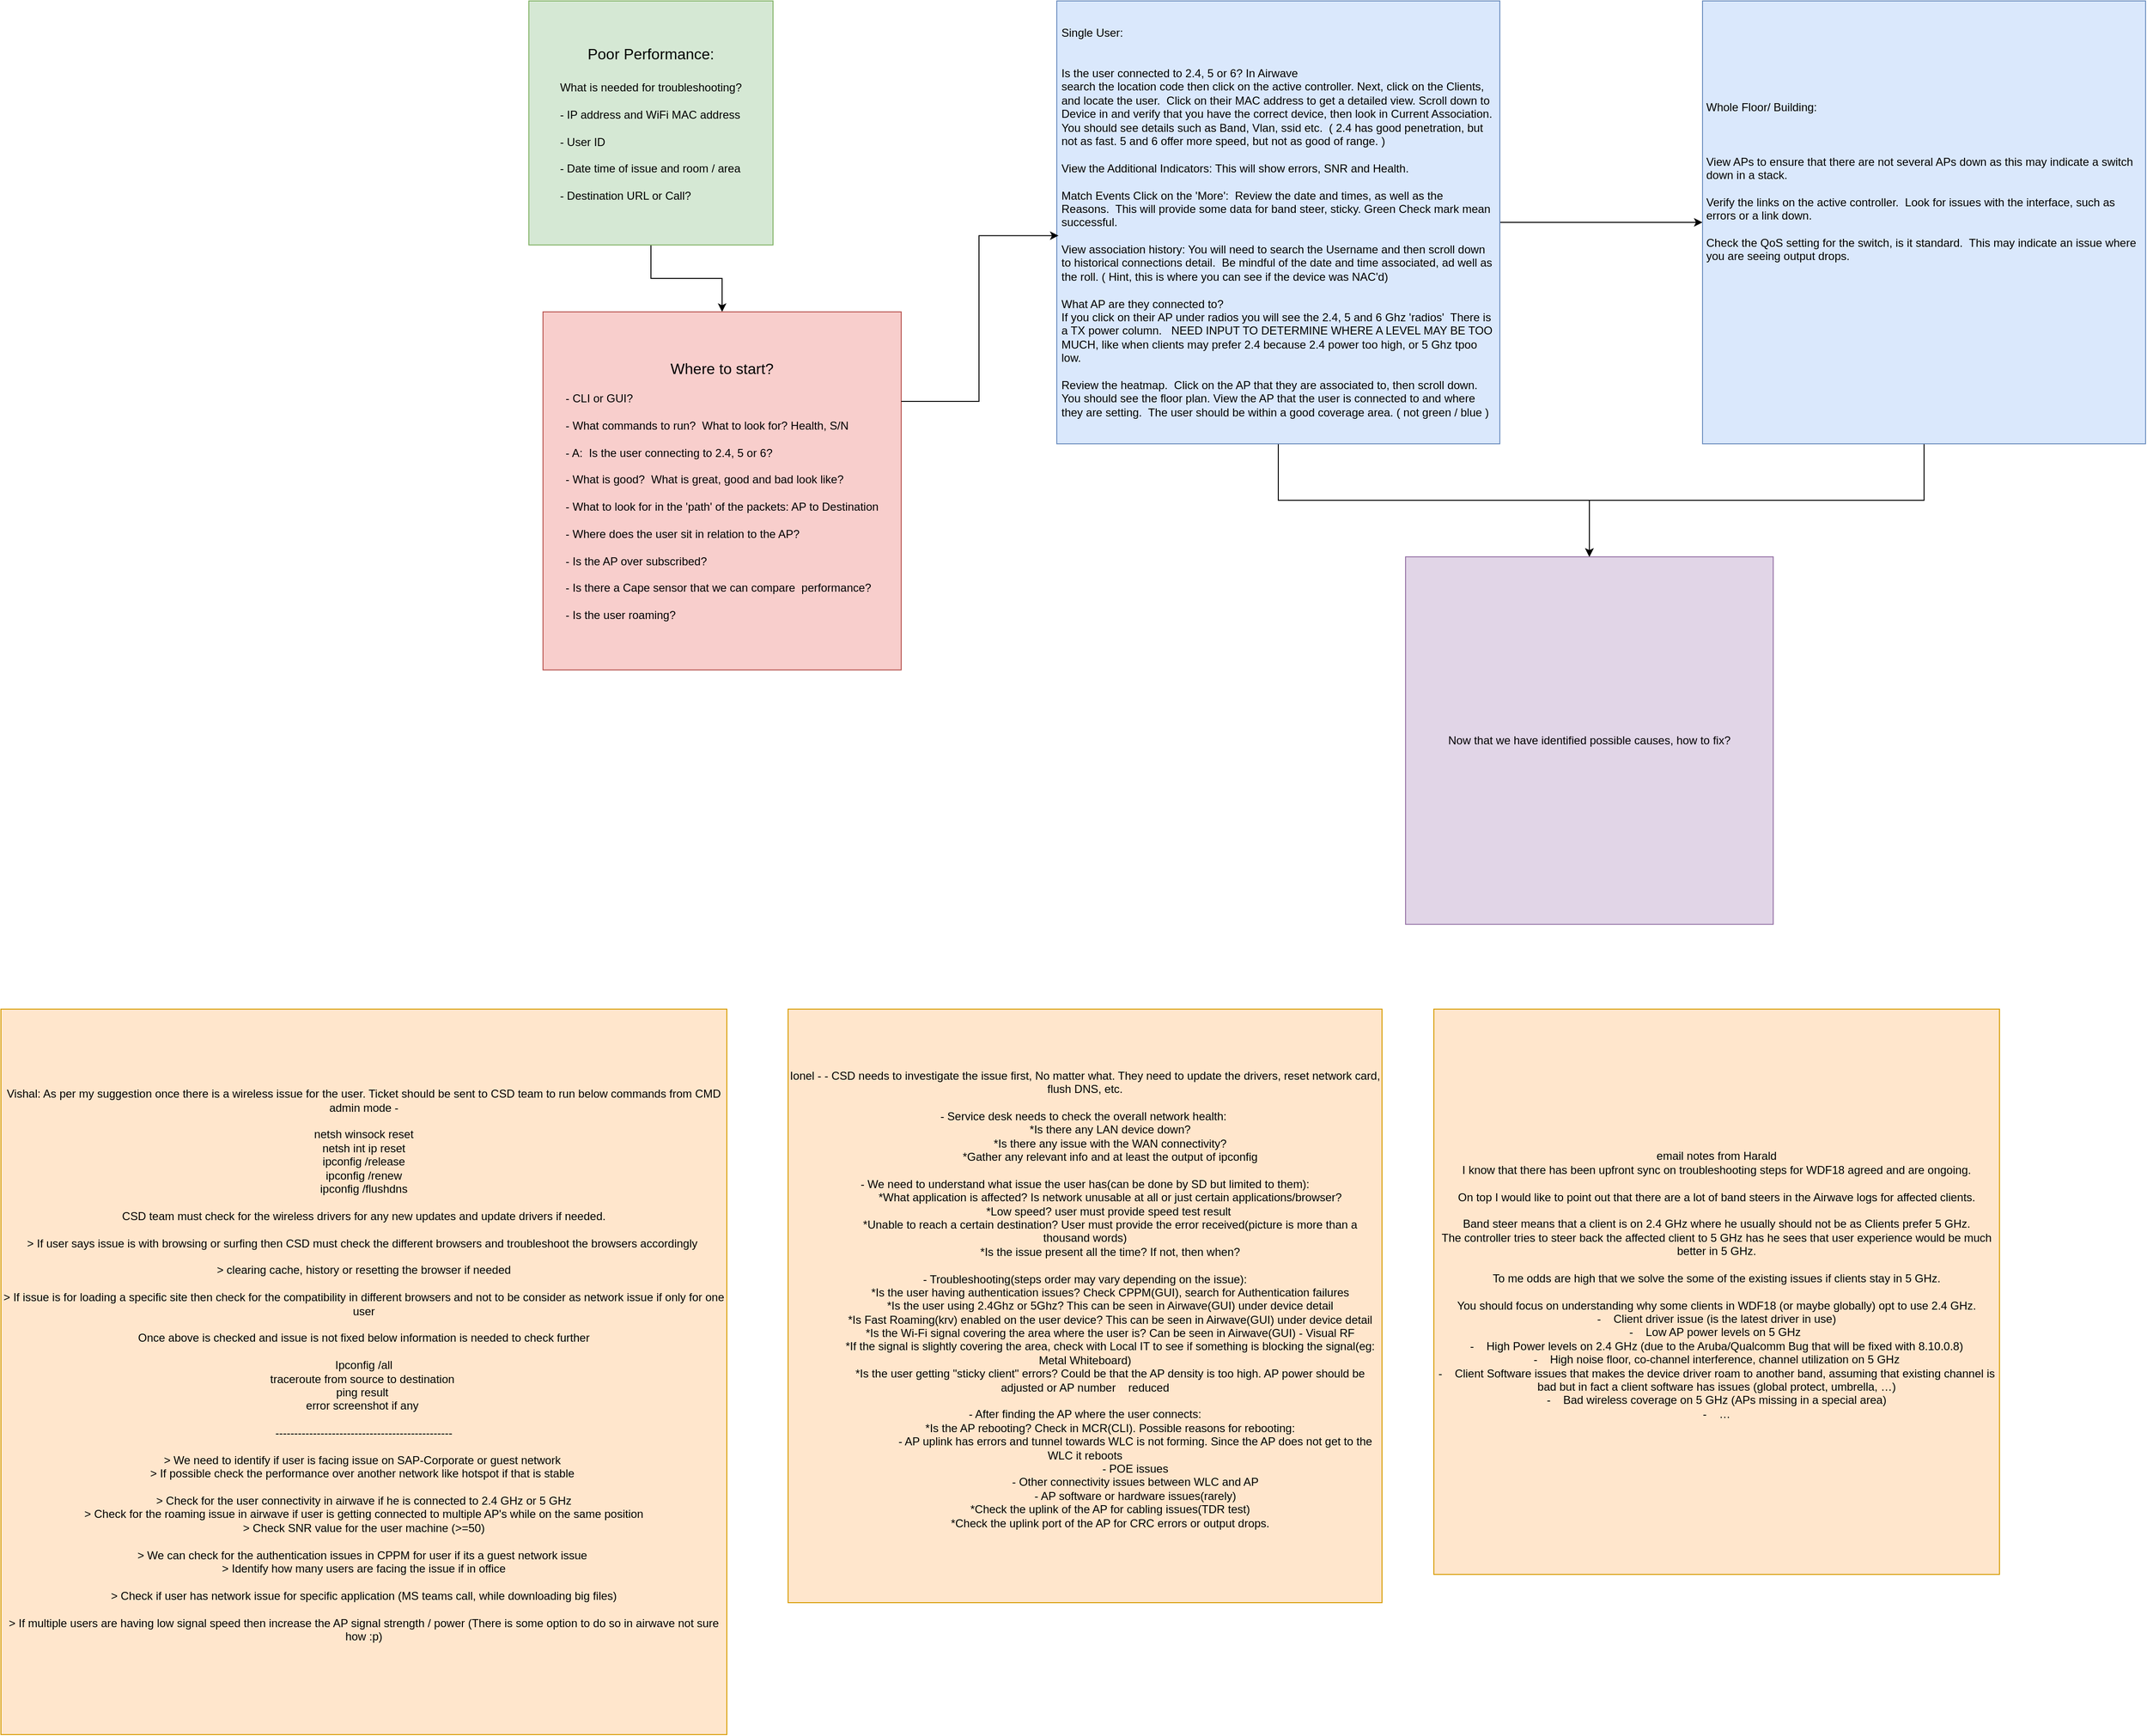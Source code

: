 <mxfile version="21.8.1" type="github">
  <diagram name="Page-1" id="cQSMZOdaGjakXPMoXrA6">
    <mxGraphModel dx="2832" dy="1076" grid="1" gridSize="10" guides="1" tooltips="1" connect="1" arrows="1" fold="1" page="1" pageScale="1" pageWidth="850" pageHeight="1100" math="0" shadow="0">
      <root>
        <mxCell id="0" />
        <mxCell id="1" parent="0" />
        <mxCell id="5-6rwgngDi2yn5blvio3-2" style="edgeStyle=orthogonalEdgeStyle;rounded=0;orthogonalLoop=1;jettySize=auto;html=1;" edge="1" parent="1" source="MekAlx0tApYiTAJFCrwZ-1" target="MekAlx0tApYiTAJFCrwZ-2">
          <mxGeometry relative="1" as="geometry" />
        </mxCell>
        <mxCell id="MekAlx0tApYiTAJFCrwZ-1" value="&lt;font style=&quot;font-size: 16px;&quot;&gt;Poor Performance:&lt;br&gt;&lt;br&gt;&lt;/font&gt;What is needed for troubleshooting?&lt;br&gt;&lt;br&gt;&lt;div style=&quot;text-align: left;&quot;&gt;&lt;span style=&quot;background-color: initial;&quot;&gt;- IP address and WiFi MAC address&lt;/span&gt;&lt;/div&gt;&lt;div style=&quot;text-align: left;&quot;&gt;&lt;span style=&quot;background-color: initial;&quot;&gt;&lt;br&gt;&lt;/span&gt;&lt;/div&gt;&lt;div style=&quot;text-align: left;&quot;&gt;&lt;span style=&quot;background-color: initial;&quot;&gt;- User ID&lt;/span&gt;&lt;/div&gt;&lt;div style=&quot;text-align: left;&quot;&gt;&lt;span style=&quot;background-color: initial;&quot;&gt;&lt;br&gt;&lt;/span&gt;&lt;/div&gt;&lt;div style=&quot;text-align: left;&quot;&gt;&lt;span style=&quot;background-color: initial;&quot;&gt;- Date time of issue and room / area&lt;/span&gt;&lt;/div&gt;&lt;div style=&quot;text-align: left;&quot;&gt;&lt;span style=&quot;background-color: initial;&quot;&gt;&lt;br&gt;&lt;/span&gt;&lt;/div&gt;&lt;div style=&quot;text-align: left;&quot;&gt;&lt;span style=&quot;background-color: initial;&quot;&gt;- Destination URL or Call?&lt;/span&gt;&lt;/div&gt;" style="whiteSpace=wrap;html=1;aspect=fixed;fillColor=#d5e8d4;strokeColor=#82b366;" parent="1" vertex="1">
          <mxGeometry x="30" y="30" width="259" height="259" as="geometry" />
        </mxCell>
        <mxCell id="MekAlx0tApYiTAJFCrwZ-10" style="edgeStyle=orthogonalEdgeStyle;rounded=0;orthogonalLoop=1;jettySize=auto;html=1;entryX=0.5;entryY=0;entryDx=0;entryDy=0;exitX=0.5;exitY=1;exitDx=0;exitDy=0;" parent="1" source="IrNqu5AW_3v1xc4edvsI-3" target="MekAlx0tApYiTAJFCrwZ-3" edge="1">
          <mxGeometry relative="1" as="geometry">
            <mxPoint x="370" y="480" as="targetPoint" />
            <mxPoint x="1120" y="370" as="sourcePoint" />
          </mxGeometry>
        </mxCell>
        <mxCell id="MekAlx0tApYiTAJFCrwZ-2" value="&lt;font style=&quot;font-size: 16px;&quot;&gt;Where to start? &lt;br&gt;&lt;/font&gt;&lt;br&gt;&lt;div style=&quot;text-align: left;&quot;&gt;&lt;span style=&quot;background-color: initial;&quot;&gt;- CLI or GUI?&lt;/span&gt;&lt;/div&gt;&lt;div style=&quot;text-align: left;&quot;&gt;&lt;span style=&quot;background-color: initial;&quot;&gt;&lt;br&gt;&lt;/span&gt;&lt;/div&gt;&lt;div style=&quot;text-align: left;&quot;&gt;&lt;span style=&quot;background-color: initial;&quot;&gt;- What commands to run?&amp;nbsp; What to look for? Health, S/N&lt;/span&gt;&lt;/div&gt;&lt;div style=&quot;text-align: left;&quot;&gt;&lt;span style=&quot;background-color: initial;&quot;&gt;&lt;br&gt;&lt;/span&gt;&lt;/div&gt;&lt;div style=&quot;text-align: left;&quot;&gt;&lt;span style=&quot;background-color: initial;&quot;&gt;- A:&amp;nbsp; Is the user connecting to 2.4, 5 or 6?&amp;nbsp;&lt;/span&gt;&lt;/div&gt;&lt;div style=&quot;text-align: left;&quot;&gt;&lt;br&gt;&lt;/div&gt;&lt;div style=&quot;text-align: left;&quot;&gt;&lt;span style=&quot;background-color: initial;&quot;&gt;- What is good?&amp;nbsp; What is great, good and bad look like?&lt;/span&gt;&lt;/div&gt;&lt;div style=&quot;text-align: left;&quot;&gt;&lt;br&gt;&lt;/div&gt;&lt;div style=&quot;text-align: left;&quot;&gt;&lt;span style=&quot;background-color: initial;&quot;&gt;- What to look for in the &#39;path&#39; of the packets: AP to Destination&lt;/span&gt;&lt;/div&gt;&lt;div style=&quot;text-align: left;&quot;&gt;&lt;span style=&quot;background-color: initial;&quot;&gt;&lt;br&gt;&lt;/span&gt;&lt;/div&gt;&lt;div style=&quot;text-align: left;&quot;&gt;&lt;span style=&quot;background-color: initial;&quot;&gt;- Where does the user sit in relation to the AP?&lt;/span&gt;&lt;/div&gt;&lt;div style=&quot;text-align: left;&quot;&gt;&lt;span style=&quot;background-color: initial;&quot;&gt;&lt;br&gt;&lt;/span&gt;&lt;/div&gt;&lt;div style=&quot;text-align: left;&quot;&gt;&lt;span style=&quot;background-color: initial;&quot;&gt;- Is the AP over subscribed?&lt;/span&gt;&lt;/div&gt;&lt;div style=&quot;text-align: left;&quot;&gt;&lt;span style=&quot;background-color: initial;&quot;&gt;&lt;br&gt;&lt;/span&gt;&lt;/div&gt;&lt;div style=&quot;text-align: left;&quot;&gt;&lt;span style=&quot;background-color: initial;&quot;&gt;- Is there a Cape sensor that we can compare&amp;nbsp; performance?&lt;/span&gt;&lt;/div&gt;&lt;div style=&quot;text-align: left;&quot;&gt;&lt;span style=&quot;background-color: initial;&quot;&gt;&lt;br&gt;&lt;/span&gt;&lt;/div&gt;&lt;div style=&quot;text-align: left;&quot;&gt;&lt;span style=&quot;background-color: initial;&quot;&gt;- Is the user roaming?&lt;/span&gt;&lt;/div&gt;" style="whiteSpace=wrap;html=1;aspect=fixed;fillColor=#f8cecc;strokeColor=#b85450;" parent="1" vertex="1">
          <mxGeometry x="45" y="360" width="380" height="380" as="geometry" />
        </mxCell>
        <mxCell id="MekAlx0tApYiTAJFCrwZ-3" value="Now that we have identified possible causes, how to fix?" style="whiteSpace=wrap;html=1;aspect=fixed;fillColor=#e1d5e7;strokeColor=#9673a6;" parent="1" vertex="1">
          <mxGeometry x="960" y="620" width="390" height="390" as="geometry" />
        </mxCell>
        <mxCell id="Bwl99SugZf0QZCcyl1GP-1" value="&lt;div&gt;Vishal: As per my suggestion once there is a wireless issue for the user. Ticket should be sent to CSD team to run below commands from CMD admin mode -&lt;/div&gt;&lt;div&gt;&lt;br&gt;&lt;/div&gt;&lt;div&gt;netsh winsock reset&lt;/div&gt;&lt;div&gt;netsh int ip reset&lt;/div&gt;&lt;div&gt;ipconfig /release&lt;/div&gt;&lt;div&gt;ipconfig /renew&lt;/div&gt;&lt;div&gt;ipconfig /flushdns&lt;/div&gt;&lt;div&gt;&lt;br&gt;&lt;/div&gt;&lt;div&gt;CSD team must check for the wireless drivers for any new updates and update drivers if needed.&lt;/div&gt;&lt;div&gt;&lt;br&gt;&lt;/div&gt;&lt;div&gt;&amp;gt; If user says issue is with browsing or surfing then CSD must check the different browsers and troubleshoot the browsers accordingly&amp;nbsp;&lt;/div&gt;&lt;div&gt;&lt;br&gt;&lt;/div&gt;&lt;div&gt;&amp;gt; clearing cache, history or resetting the browser if needed&lt;/div&gt;&lt;div&gt;&lt;br&gt;&lt;/div&gt;&lt;div&gt;&amp;gt; If issue is for loading a specific site then check for the compatibility in different browsers and not to be consider as network issue if only for one user&lt;/div&gt;&lt;div&gt;&lt;br&gt;&lt;/div&gt;&lt;div&gt;Once above is checked and issue is not fixed below information is needed to check further&lt;/div&gt;&lt;div&gt;&lt;br&gt;&lt;/div&gt;&lt;div&gt;Ipconfig /all&lt;/div&gt;&lt;div&gt;traceroute from source to destination&amp;nbsp;&lt;/div&gt;&lt;div&gt;ping result&amp;nbsp;&lt;/div&gt;&lt;div&gt;error screenshot if any&amp;nbsp;&lt;/div&gt;&lt;div&gt;&lt;br&gt;&lt;/div&gt;&lt;div&gt;-----------------------------------------------&lt;/div&gt;&lt;div&gt;&lt;br&gt;&lt;/div&gt;&lt;div&gt;&amp;gt; We need to identify if user is facing issue on SAP-Corporate or guest network&amp;nbsp;&lt;/div&gt;&lt;div&gt;&amp;gt; If possible check the performance over another network like hotspot if that is stable&amp;nbsp;&lt;/div&gt;&lt;div&gt;&lt;br&gt;&lt;/div&gt;&lt;div&gt;&amp;gt; Check for the user connectivity in airwave if he is connected to 2.4 GHz or 5 GHz&lt;/div&gt;&lt;div&gt;&amp;gt; Check for the roaming issue in airwave if user is getting connected to multiple AP&#39;s while on the same position&lt;/div&gt;&lt;div&gt;&amp;gt; Check SNR value for the user machine (&amp;gt;=50)&lt;/div&gt;&lt;div&gt;&lt;br&gt;&lt;/div&gt;&lt;div&gt;&amp;gt; We can check for the authentication issues in CPPM for user if its a guest network issue&amp;nbsp;&lt;/div&gt;&lt;div&gt;&amp;gt; Identify how many users are facing the issue if in office&lt;/div&gt;&lt;div&gt;&lt;br&gt;&lt;/div&gt;&lt;div&gt;&amp;gt; Check if user has network issue for specific application (MS teams call, while downloading big files)&lt;/div&gt;&lt;div&gt;&lt;br&gt;&lt;/div&gt;&lt;div&gt;&amp;gt; If multiple users are having low signal speed then increase the AP signal strength / power (There is some option to do so in airwave not sure how :p)&lt;/div&gt;&lt;div&gt;&lt;br&gt;&lt;/div&gt;" style="whiteSpace=wrap;html=1;aspect=fixed;fillColor=#ffe6cc;strokeColor=#d79b00;" parent="1" vertex="1">
          <mxGeometry x="-530" y="1100" width="770" height="770" as="geometry" />
        </mxCell>
        <mxCell id="Bwl99SugZf0QZCcyl1GP-2" value="Ionel -&amp;nbsp;- CSD needs to investigate the issue first, No matter what. They need to update the drivers, reset network card, flush DNS, etc.&lt;div&gt;&lt;br&gt;&lt;/div&gt;&lt;div&gt;- Service desk needs to check the overall network health:&amp;nbsp;&lt;/div&gt;&lt;div&gt;&amp;nbsp; &amp;nbsp; &amp;nbsp; &amp;nbsp; &amp;nbsp; &amp;nbsp; &amp;nbsp; &amp;nbsp; *Is there any LAN device down?&lt;/div&gt;&lt;div&gt;&amp;nbsp; &amp;nbsp; &amp;nbsp; &amp;nbsp; &amp;nbsp; &amp;nbsp; &amp;nbsp; &amp;nbsp; *Is there any issue with the WAN connectivity?&lt;/div&gt;&lt;div&gt;&amp;nbsp; &amp;nbsp; &amp;nbsp; &amp;nbsp; &amp;nbsp; &amp;nbsp; &amp;nbsp; &amp;nbsp; *Gather any relevant info and at least the output of ipconfig&lt;/div&gt;&lt;div&gt;&lt;br&gt;&lt;/div&gt;&lt;div&gt;- We need to understand what issue the user has(can be done by SD but limited to them):&lt;/div&gt;&lt;div&gt;&amp;nbsp; &amp;nbsp; &amp;nbsp; &amp;nbsp; &amp;nbsp; &amp;nbsp; &amp;nbsp; &amp;nbsp; *What application is affected? Is network unusable at all or just certain applications/browser?&lt;/div&gt;&lt;div&gt;&amp;nbsp; &amp;nbsp; &amp;nbsp; &amp;nbsp; &amp;nbsp; &amp;nbsp; &amp;nbsp; &amp;nbsp;*Low speed? user must provide speed test result&lt;/div&gt;&lt;div&gt;&amp;nbsp; &amp;nbsp; &amp;nbsp; &amp;nbsp; &amp;nbsp; &amp;nbsp; &amp;nbsp; &amp;nbsp; *Unable to reach a certain destination? User must provide the error received(picture is more than a thousand words)&lt;/div&gt;&lt;div&gt;&amp;nbsp; &amp;nbsp; &amp;nbsp; &amp;nbsp; &amp;nbsp; &amp;nbsp; &amp;nbsp; &amp;nbsp; *Is the issue present all the time? If not, then when?&lt;/div&gt;&lt;div&gt;&lt;br&gt;&lt;/div&gt;&lt;div&gt;- Troubleshooting(steps order may vary depending on the issue):&lt;/div&gt;&lt;div&gt;&amp;nbsp; &amp;nbsp; &amp;nbsp; &amp;nbsp; &amp;nbsp; &amp;nbsp; &amp;nbsp; &amp;nbsp; *Is the user having authentication issues? Check CPPM(GUI), search for Authentication failures&lt;/div&gt;&lt;div&gt;&amp;nbsp; &amp;nbsp; &amp;nbsp; &amp;nbsp; &amp;nbsp; &amp;nbsp; &amp;nbsp; &amp;nbsp; *Is the user using 2.4Ghz or 5Ghz? This can be seen in Airwave(GUI) under device detail&lt;/div&gt;&lt;div&gt;&amp;nbsp; &amp;nbsp; &amp;nbsp; &amp;nbsp; &amp;nbsp; &amp;nbsp; &amp;nbsp; &amp;nbsp; *Is Fast Roaming(krv) enabled on the user device? This can be seen in Airwave(GUI) under device detail&lt;/div&gt;&lt;div&gt;&amp;nbsp; &amp;nbsp; &amp;nbsp; &amp;nbsp; &amp;nbsp; &amp;nbsp; &amp;nbsp; &amp;nbsp; *Is the Wi-Fi signal covering the area where the user is? Can be seen in Airwave(GUI) - Visual RF&lt;/div&gt;&lt;div&gt;&amp;nbsp; &amp;nbsp; &amp;nbsp; &amp;nbsp; &amp;nbsp; &amp;nbsp; &amp;nbsp; &amp;nbsp; *If the signal is slightly covering the area, check with Local IT to see if something is blocking the signal(eg: Metal Whiteboard)&lt;/div&gt;&lt;div&gt;&amp;nbsp; &amp;nbsp; &amp;nbsp; &amp;nbsp; &amp;nbsp; &amp;nbsp; &amp;nbsp; &amp;nbsp; *Is the user getting &quot;sticky client&quot; errors? Could be that the AP density is too high. AP power should be adjusted or AP number&amp;nbsp; &amp;nbsp; reduced&lt;/div&gt;&lt;div&gt;&lt;br&gt;&lt;/div&gt;&lt;div&gt;- After finding the AP where the user connects:&lt;/div&gt;&lt;div&gt;&amp;nbsp; &amp;nbsp; &amp;nbsp; &amp;nbsp; &amp;nbsp; &amp;nbsp; &amp;nbsp; &amp;nbsp; *Is the AP rebooting? Check in MCR(CLI). Possible reasons for rebooting:&lt;/div&gt;&lt;div&gt;&amp;nbsp; &amp;nbsp; &amp;nbsp; &amp;nbsp; &amp;nbsp; &amp;nbsp; &amp;nbsp; &amp;nbsp; &amp;nbsp; &amp;nbsp; &amp;nbsp; &amp;nbsp; &amp;nbsp; &amp;nbsp; &amp;nbsp; &amp;nbsp; - AP uplink has errors and tunnel towards WLC is not forming. Since the AP does not get to the WLC it reboots&lt;/div&gt;&lt;div&gt;&amp;nbsp; &amp;nbsp; &amp;nbsp; &amp;nbsp; &amp;nbsp; &amp;nbsp; &amp;nbsp; &amp;nbsp; &amp;nbsp; &amp;nbsp; &amp;nbsp; &amp;nbsp; &amp;nbsp; &amp;nbsp; &amp;nbsp; &amp;nbsp; - POE issues&lt;/div&gt;&lt;div&gt;&amp;nbsp; &amp;nbsp; &amp;nbsp; &amp;nbsp; &amp;nbsp; &amp;nbsp; &amp;nbsp; &amp;nbsp; &amp;nbsp; &amp;nbsp; &amp;nbsp; &amp;nbsp; &amp;nbsp; &amp;nbsp; &amp;nbsp; &amp;nbsp; - Other connectivity issues between WLC and AP&lt;/div&gt;&lt;div&gt;&amp;nbsp; &amp;nbsp; &amp;nbsp; &amp;nbsp; &amp;nbsp; &amp;nbsp; &amp;nbsp; &amp;nbsp; &amp;nbsp; &amp;nbsp; &amp;nbsp; &amp;nbsp; &amp;nbsp; &amp;nbsp; &amp;nbsp; &amp;nbsp; - AP software or hardware issues(rarely)&lt;/div&gt;&lt;div&gt;&amp;nbsp; &amp;nbsp; &amp;nbsp; &amp;nbsp; &amp;nbsp; &amp;nbsp; &amp;nbsp; &amp;nbsp; *Check the uplink of the AP for cabling issues(TDR test)&lt;/div&gt;&lt;div&gt;&amp;nbsp; &amp;nbsp; &amp;nbsp; &amp;nbsp; &amp;nbsp; &amp;nbsp; &amp;nbsp; &amp;nbsp; *Check the uplink port of the AP for CRC errors or output drops.&lt;/div&gt;&lt;div&gt;&lt;br&gt;&lt;/div&gt;" style="whiteSpace=wrap;html=1;aspect=fixed;fillColor=#ffe6cc;strokeColor=#d79b00;" parent="1" vertex="1">
          <mxGeometry x="305" y="1100" width="630" height="630" as="geometry" />
        </mxCell>
        <mxCell id="IrNqu5AW_3v1xc4edvsI-1" value="email notes from Harald&lt;br&gt;&lt;div&gt;I know that there has been upfront sync on troubleshooting steps for WDF18 agreed and are ongoing.&lt;/div&gt;&lt;div&gt;&lt;br&gt;&lt;/div&gt;&lt;div&gt;On top I would like to point out that there are a lot of band steers in the Airwave logs for affected clients.&lt;/div&gt;&lt;div&gt;&lt;br&gt;&lt;/div&gt;&lt;div&gt;Band steer means that a client is on 2.4 GHz where he usually should not be as Clients prefer 5 GHz.&lt;/div&gt;&lt;div&gt;The controller tries to steer back the affected client to 5 GHz has he sees that user experience would be much better in 5 GHz.&lt;/div&gt;&lt;div&gt;&lt;br&gt;&lt;/div&gt;&lt;div&gt;To me odds are high that we solve the some of the existing issues if clients stay in 5 GHz.&lt;/div&gt;&lt;div&gt;&lt;br&gt;&lt;/div&gt;&lt;div&gt;You should focus on understanding why some clients in WDF18 (or maybe globally) opt to use 2.4 GHz.&lt;/div&gt;&lt;div&gt;-&lt;span style=&quot;white-space: pre;&quot;&gt;&amp;nbsp;&amp;nbsp;&amp;nbsp;&amp;nbsp;&lt;/span&gt;Client driver issue (is the latest driver in use)&lt;/div&gt;&lt;div&gt;-&lt;span style=&quot;&quot;&gt;&lt;span style=&quot;white-space: pre;&quot;&gt;&amp;nbsp;&amp;nbsp;&amp;nbsp;&amp;nbsp;&lt;/span&gt;&lt;/span&gt;Low AP power levels on 5 GHz&amp;nbsp;&lt;/div&gt;&lt;div&gt;-&lt;span style=&quot;&quot;&gt;&lt;span style=&quot;white-space: pre;&quot;&gt;&amp;nbsp;&amp;nbsp;&amp;nbsp;&amp;nbsp;&lt;/span&gt;&lt;/span&gt;High Power levels on 2.4 GHz (due to the Aruba/Qualcomm Bug that will be fixed with 8.10.0.8)&lt;/div&gt;&lt;div&gt;-&lt;span style=&quot;&quot;&gt;&lt;span style=&quot;white-space: pre;&quot;&gt;&amp;nbsp;&amp;nbsp;&amp;nbsp;&amp;nbsp;&lt;/span&gt;&lt;/span&gt;High noise floor, co-channel interference, channel utilization on 5 GHz&lt;/div&gt;&lt;div&gt;-&lt;span style=&quot;&quot;&gt;&lt;span style=&quot;white-space: pre;&quot;&gt;&amp;nbsp;&amp;nbsp;&amp;nbsp;&amp;nbsp;&lt;/span&gt;&lt;/span&gt;Client Software issues that makes the device driver roam to another band, assuming that existing channel is bad but in fact a client software has issues (global protect, umbrella, …)&lt;/div&gt;&lt;div&gt;-&lt;span style=&quot;&quot;&gt;&lt;span style=&quot;white-space: pre;&quot;&gt;&amp;nbsp;&amp;nbsp;&amp;nbsp;&amp;nbsp;&lt;/span&gt;&lt;/span&gt;Bad wireless coverage on 5 GHz (APs missing in a special area)&lt;/div&gt;&lt;div&gt;-&lt;span style=&quot;&quot;&gt;&lt;span style=&quot;white-space: pre;&quot;&gt;&amp;nbsp;&amp;nbsp;&amp;nbsp;&amp;nbsp;&lt;/span&gt;&lt;/span&gt;…&lt;/div&gt;&lt;div&gt;&lt;br&gt;&lt;/div&gt;" style="whiteSpace=wrap;html=1;aspect=fixed;fillColor=#ffe6cc;strokeColor=#d79b00;" parent="1" vertex="1">
          <mxGeometry x="990" y="1100" width="600" height="600" as="geometry" />
        </mxCell>
        <mxCell id="5-6rwgngDi2yn5blvio3-1" style="edgeStyle=orthogonalEdgeStyle;rounded=0;orthogonalLoop=1;jettySize=auto;html=1;" edge="1" parent="1" source="IrNqu5AW_3v1xc4edvsI-3" target="IrNqu5AW_3v1xc4edvsI-5">
          <mxGeometry relative="1" as="geometry" />
        </mxCell>
        <mxCell id="IrNqu5AW_3v1xc4edvsI-3" value="&lt;blockquote style=&quot;margin: 0 0 0 40px; border: none; padding: 0px;&quot;&gt;&lt;/blockquote&gt;&lt;span style=&quot;background-color: initial;&quot;&gt;Single User:&amp;nbsp;&amp;nbsp;&lt;br&gt;&lt;br&gt;&lt;br&gt;Is the user connected to 2.4, 5 or 6? In Airwave&lt;/span&gt;&lt;br&gt;search the location code then click on the active controller. Next, click on the Clients, and locate the user.&amp;nbsp; Click on their MAC address to get a detailed view. Scroll down to Device in and verify that you have the correct device, then look in Current Association. You should see details such as Band, Vlan, ssid etc.&amp;nbsp; ( 2.4 has good penetration, but not as fast. 5 and 6 offer more speed, but not as good of range. )&lt;br&gt;&lt;br&gt;View the Additional Indicators: This will show errors, SNR and Health.&lt;br&gt;&lt;br&gt;Match Events Click on the &#39;More&#39;:&amp;nbsp; Review the date and times, as well as the Reasons.&amp;nbsp; This will provide some data for band steer, sticky. Green Check mark mean successful.&amp;nbsp;&lt;br&gt;&lt;br&gt;View association history: You will need to search the Username and then scroll down to historical connections detail.&amp;nbsp; Be mindful of the date and time associated, ad well as the roll. ( Hint, this is where you can see if the device was NAC&#39;d)&lt;br&gt;&lt;br&gt;What AP are they connected to?&amp;nbsp;&lt;br&gt;If you click on their AP under radios you will see the 2.4, 5 and 6 Ghz &#39;radios&#39;&amp;nbsp; There is a TX power column.&amp;nbsp; &amp;nbsp;NEED INPUT TO DETERMINE WHERE A LEVEL MAY BE TOO MUCH, like when clients may prefer 2.4 because 2.4 power too high, or 5 Ghz tpoo low.&amp;nbsp;&lt;br&gt;&lt;br&gt;Review the heatmap.&amp;nbsp; Click on the AP that they are associated to, then scroll down.&amp;nbsp; You should see the floor plan. View the AP that the user is connected to and where they are setting.&amp;nbsp; The user should be within a good coverage area. ( not green / blue )" style="whiteSpace=wrap;html=1;aspect=fixed;fillColor=#dae8fc;strokeColor=#6c8ebf;align=left;perimeterSpacing=0;spacingLeft=3;spacingRight=3;" parent="1" vertex="1">
          <mxGeometry x="590" y="30" width="470" height="470" as="geometry" />
        </mxCell>
        <mxCell id="IrNqu5AW_3v1xc4edvsI-4" style="edgeStyle=orthogonalEdgeStyle;rounded=0;orthogonalLoop=1;jettySize=auto;html=1;entryX=0.004;entryY=0.53;entryDx=0;entryDy=0;entryPerimeter=0;exitX=1;exitY=0.25;exitDx=0;exitDy=0;" parent="1" source="MekAlx0tApYiTAJFCrwZ-2" target="IrNqu5AW_3v1xc4edvsI-3" edge="1">
          <mxGeometry relative="1" as="geometry" />
        </mxCell>
        <mxCell id="5-6rwgngDi2yn5blvio3-3" style="edgeStyle=orthogonalEdgeStyle;rounded=0;orthogonalLoop=1;jettySize=auto;html=1;" edge="1" parent="1" source="IrNqu5AW_3v1xc4edvsI-5" target="MekAlx0tApYiTAJFCrwZ-3">
          <mxGeometry relative="1" as="geometry" />
        </mxCell>
        <mxCell id="IrNqu5AW_3v1xc4edvsI-5" value="&lt;div style=&quot;text-align: left;&quot;&gt;&lt;span style=&quot;background-color: initial;&quot;&gt;Whole Floor/ Building:&amp;nbsp;&lt;/span&gt;&lt;/div&gt;&lt;div style=&quot;text-align: left;&quot;&gt;&lt;span style=&quot;background-color: initial;&quot;&gt;&lt;br&gt;&lt;/span&gt;&lt;/div&gt;&lt;div style=&quot;text-align: left;&quot;&gt;&lt;span style=&quot;background-color: initial;&quot;&gt;&lt;br&gt;&lt;/span&gt;&lt;/div&gt;&lt;div style=&quot;text-align: left;&quot;&gt;&lt;span style=&quot;background-color: initial;&quot;&gt;&lt;br&gt;&lt;/span&gt;&lt;/div&gt;&lt;div style=&quot;text-align: left;&quot;&gt;&lt;span style=&quot;background-color: initial;&quot;&gt;View APs to ensure that there are not several APs down as this may indicate a switch down in a stack.&amp;nbsp;&lt;/span&gt;&lt;/div&gt;&lt;div style=&quot;text-align: left;&quot;&gt;&lt;span style=&quot;background-color: initial;&quot;&gt;&lt;br&gt;&lt;/span&gt;&lt;/div&gt;&lt;span style=&quot;orphans: 2; text-indent: 0px; widows: 2; text-decoration-thickness: initial; text-decoration-style: initial; text-decoration-color: initial; float: none; display: inline !important;&quot;&gt;&lt;div style=&quot;color: rgb(0, 0, 0); font-family: Helvetica; font-size: 12px; font-style: normal; font-variant-ligatures: normal; font-variant-caps: normal; font-weight: 400; letter-spacing: normal; text-transform: none; word-spacing: 0px; -webkit-text-stroke-width: 0px; text-align: left;&quot;&gt;&lt;span style=&quot;background-color: initial;&quot;&gt;Verify the links on the active controller.&amp;nbsp; Look for issues with the interface, such as errors or a link down.&lt;/span&gt;&lt;/div&gt;&lt;div style=&quot;color: rgb(0, 0, 0); font-family: Helvetica; font-size: 12px; font-style: normal; font-variant-ligatures: normal; font-variant-caps: normal; font-weight: 400; letter-spacing: normal; text-transform: none; word-spacing: 0px; -webkit-text-stroke-width: 0px; text-align: left;&quot;&gt;&lt;span style=&quot;background-color: initial;&quot;&gt;&lt;br&gt;&lt;/span&gt;&lt;/div&gt;&lt;div style=&quot;text-align: left;&quot;&gt;&lt;span style=&quot;background-color: initial;&quot;&gt;Check the QoS setting&amp;nbsp;for the switch, is it standard.&amp;nbsp; This may indicate an issue where you are seeing output drops.&lt;/span&gt;&lt;/div&gt;&lt;div style=&quot;text-align: left;&quot;&gt;&lt;span style=&quot;background-color: initial;&quot;&gt;&lt;br&gt;&lt;/span&gt;&lt;/div&gt;&lt;div style=&quot;text-align: left;&quot;&gt;&lt;span style=&quot;background-color: initial;&quot;&gt;&lt;br&gt;&lt;/span&gt;&lt;/div&gt;&lt;div style=&quot;color: rgb(0, 0, 0); font-family: Helvetica; font-size: 12px; font-style: normal; font-variant-ligatures: normal; font-variant-caps: normal; font-weight: 400; letter-spacing: normal; text-transform: none; word-spacing: 0px; -webkit-text-stroke-width: 0px; text-align: left;&quot;&gt;&lt;span style=&quot;background-color: initial;&quot;&gt;&lt;br&gt;&lt;/span&gt;&lt;/div&gt;&lt;div style=&quot;color: rgb(0, 0, 0); font-family: Helvetica; font-size: 12px; font-style: normal; font-variant-ligatures: normal; font-variant-caps: normal; font-weight: 400; letter-spacing: normal; text-transform: none; word-spacing: 0px; -webkit-text-stroke-width: 0px; text-align: left;&quot;&gt;&lt;span style=&quot;background-color: initial;&quot;&gt;&lt;br&gt;&lt;/span&gt;&lt;/div&gt;&lt;br&gt;&lt;br&gt;&lt;/span&gt;" style="whiteSpace=wrap;html=1;aspect=fixed;fillColor=#dae8fc;strokeColor=#6c8ebf;spacingTop=0;spacingLeft=3;spacingRight=3;" parent="1" vertex="1">
          <mxGeometry x="1275" y="30" width="470" height="470" as="geometry" />
        </mxCell>
      </root>
    </mxGraphModel>
  </diagram>
</mxfile>
